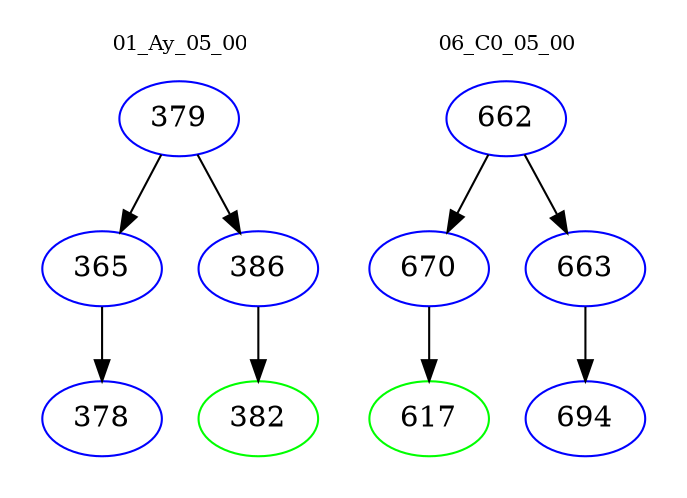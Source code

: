 digraph{
subgraph cluster_0 {
color = white
label = "01_Ay_05_00";
fontsize=10;
T0_379 [label="379", color="blue"]
T0_379 -> T0_365 [color="black"]
T0_365 [label="365", color="blue"]
T0_365 -> T0_378 [color="black"]
T0_378 [label="378", color="blue"]
T0_379 -> T0_386 [color="black"]
T0_386 [label="386", color="blue"]
T0_386 -> T0_382 [color="black"]
T0_382 [label="382", color="green"]
}
subgraph cluster_1 {
color = white
label = "06_C0_05_00";
fontsize=10;
T1_662 [label="662", color="blue"]
T1_662 -> T1_670 [color="black"]
T1_670 [label="670", color="blue"]
T1_670 -> T1_617 [color="black"]
T1_617 [label="617", color="green"]
T1_662 -> T1_663 [color="black"]
T1_663 [label="663", color="blue"]
T1_663 -> T1_694 [color="black"]
T1_694 [label="694", color="blue"]
}
}

